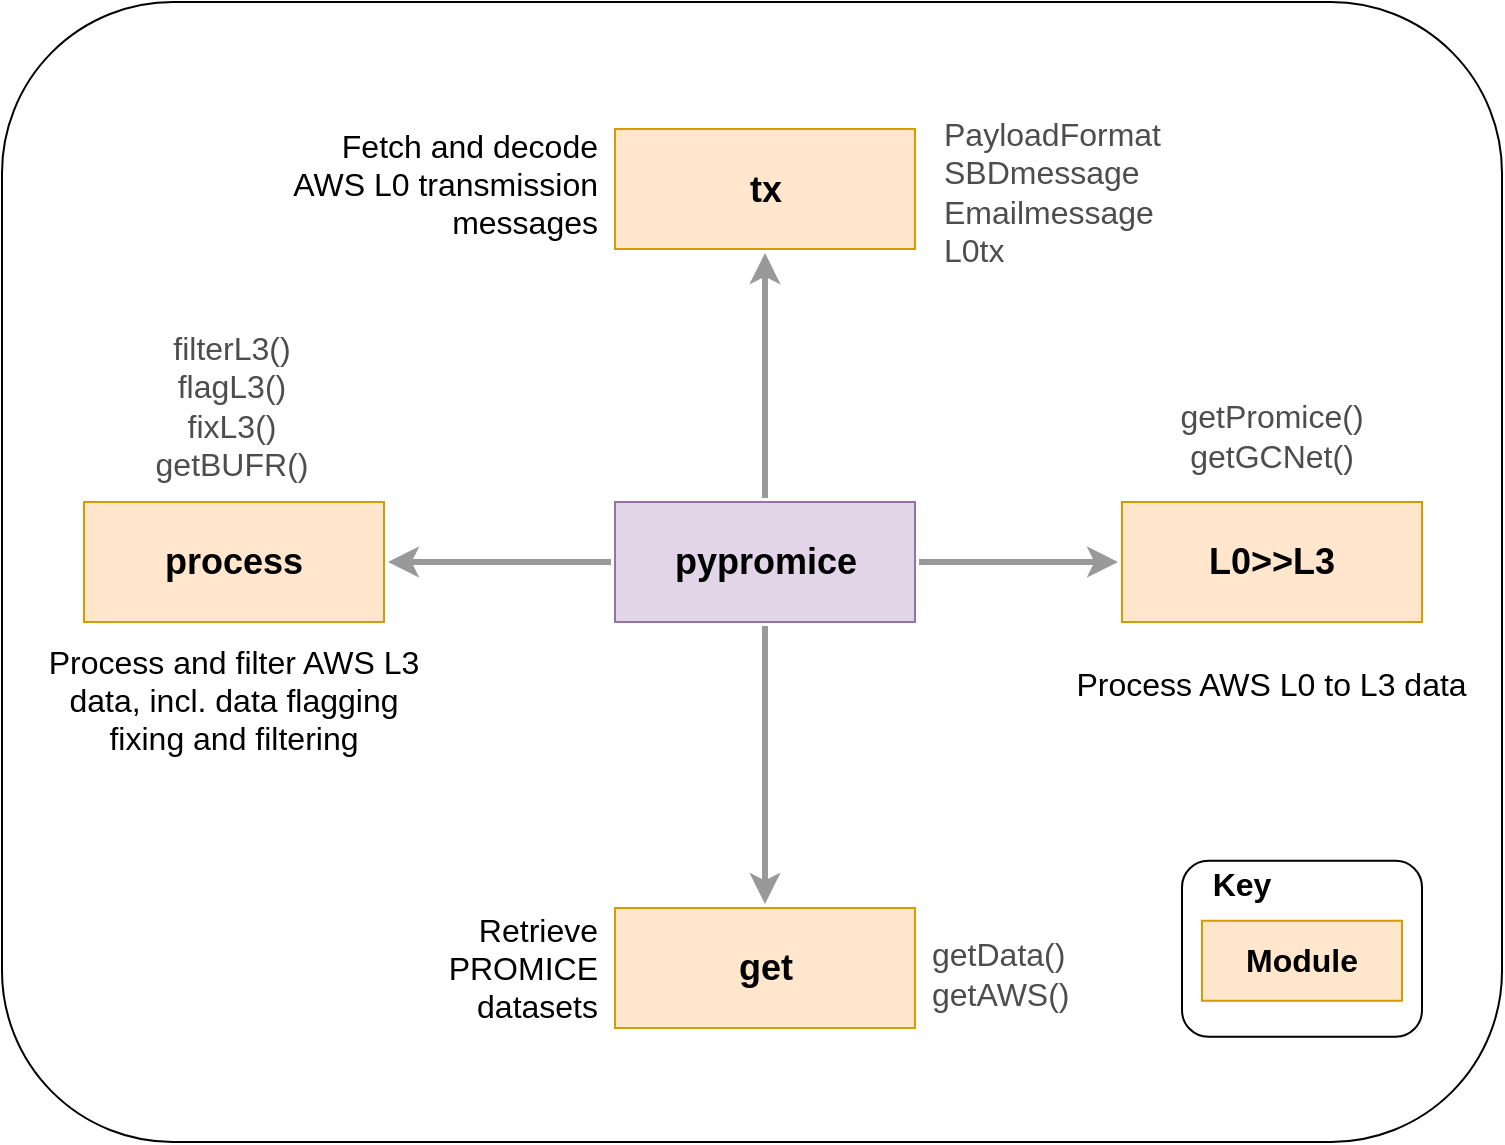 <mxfile version="16.6.4" type="device"><diagram id="6a731a19-8d31-9384-78a2-239565b7b9f0" name="Page-1"><mxGraphModel dx="1570" dy="780" grid="1" gridSize="10" guides="1" tooltips="1" connect="1" arrows="1" fold="1" page="1" pageScale="1" pageWidth="1169" pageHeight="827" background="#ffffff" math="0" shadow="0"><root><mxCell id="0"/><mxCell id="1" parent="0"/><mxCell id="YKGpQfaf_wvbv9XPEBT4-1800" value="" style="rounded=1;whiteSpace=wrap;html=1;fontSize=16;fontColor=#000000;align=left;fillColor=#FFFFFF;" parent="1" vertex="1"><mxGeometry x="200" y="240" width="750" height="570" as="geometry"/></mxCell><mxCell id="YKGpQfaf_wvbv9XPEBT4-1799" value="" style="edgeStyle=none;rounded=0;jumpStyle=none;html=1;shadow=0;labelBackgroundColor=none;startArrow=none;startFill=0;jettySize=auto;orthogonalLoop=1;strokeWidth=3;fontFamily=Helvetica;fontSize=18;fontColor=#FFFFFF;spacing=5;fontStyle=1;fillColor=#b0e3e6;exitX=0.5;exitY=0;exitDx=0;exitDy=0;strokeColor=#999999;entryX=0.5;entryY=1;entryDx=0;entryDy=0;" parent="1" source="Lc39vb9jAepaxEc-MxQI-1779" target="vVaazJEeeWBOwVLRmzCS-1776" edge="1"><mxGeometry relative="1" as="geometry"><mxPoint x="672" y="408.5" as="sourcePoint"/><mxPoint x="1128" y="408.5" as="targetPoint"/></mxGeometry></mxCell><mxCell id="1774" value="L0&amp;gt;&amp;gt;L3" style="rounded=0;whiteSpace=wrap;html=1;shadow=0;labelBackgroundColor=none;strokeColor=#d79b00;strokeWidth=1;fontFamily=Helvetica;fontSize=18;align=center;spacing=5;fontStyle=1;arcSize=7;perimeterSpacing=2;fillColor=#ffe6cc;" parent="1" vertex="1"><mxGeometry x="760" y="490" width="150" height="60" as="geometry"/></mxCell><mxCell id="Lc39vb9jAepaxEc-MxQI-1779" value="pypromice" style="rounded=0;whiteSpace=wrap;html=1;shadow=0;labelBackgroundColor=none;strokeColor=#9673a6;strokeWidth=1;fontFamily=Helvetica;fontSize=18;align=center;spacing=5;fontStyle=1;arcSize=7;perimeterSpacing=2;fillColor=#e1d5e7;" parent="1" vertex="1"><mxGeometry x="506.5" y="490.0" width="150" height="60" as="geometry"/></mxCell><mxCell id="vVaazJEeeWBOwVLRmzCS-1776" value="tx" style="rounded=0;whiteSpace=wrap;html=1;shadow=0;labelBackgroundColor=none;strokeColor=#d79b00;strokeWidth=1;fontFamily=Helvetica;fontSize=18;align=center;spacing=5;fontStyle=1;arcSize=7;perimeterSpacing=2;fillColor=#ffe6cc;" vertex="1" parent="1"><mxGeometry x="506.5" y="303.5" width="150" height="60" as="geometry"/></mxCell><mxCell id="vVaazJEeeWBOwVLRmzCS-1786" value="filterL3()&lt;br&gt;flagL3()&lt;br&gt;fixL3()&lt;br&gt;getBUFR()" style="text;html=1;strokeColor=none;fillColor=none;align=center;verticalAlign=middle;whiteSpace=wrap;rounded=0;fontSize=16;fontColor=#4D4D4D;" vertex="1" parent="1"><mxGeometry x="240" y="397" width="150" height="90" as="geometry"/></mxCell><mxCell id="vVaazJEeeWBOwVLRmzCS-1788" value="PayloadFormat&lt;br&gt;SBDmessage&lt;br&gt;Emailmessage&lt;br&gt;L0tx" style="text;html=1;strokeColor=none;fillColor=none;align=left;verticalAlign=middle;whiteSpace=wrap;rounded=0;fontSize=16;fontColor=#4D4D4D;" vertex="1" parent="1"><mxGeometry x="669" y="271.25" width="180" height="126.5" as="geometry"/></mxCell><mxCell id="vVaazJEeeWBOwVLRmzCS-1807" value="get" style="rounded=0;whiteSpace=wrap;html=1;shadow=0;labelBackgroundColor=none;strokeColor=#d79b00;strokeWidth=1;fontFamily=Helvetica;fontSize=18;align=center;spacing=5;fontStyle=1;arcSize=7;perimeterSpacing=2;fillColor=#ffe6cc;" vertex="1" parent="1"><mxGeometry x="506.5" y="693" width="150" height="60" as="geometry"/></mxCell><mxCell id="vVaazJEeeWBOwVLRmzCS-1808" value="" style="edgeStyle=none;rounded=0;jumpStyle=none;html=1;shadow=0;labelBackgroundColor=none;startArrow=none;startFill=0;jettySize=auto;orthogonalLoop=1;strokeWidth=3;fontFamily=Helvetica;fontSize=18;fontColor=#FFFFFF;spacing=5;fontStyle=1;fillColor=#b0e3e6;exitX=1;exitY=0.5;exitDx=0;exitDy=0;strokeColor=#999999;entryX=0;entryY=0.5;entryDx=0;entryDy=0;" edge="1" parent="1" source="Lc39vb9jAepaxEc-MxQI-1779" target="1774"><mxGeometry relative="1" as="geometry"><mxPoint x="591.5" y="498" as="sourcePoint"/><mxPoint x="866" y="320" as="targetPoint"/></mxGeometry></mxCell><mxCell id="vVaazJEeeWBOwVLRmzCS-1809" value="" style="edgeStyle=none;rounded=0;jumpStyle=none;html=1;shadow=0;labelBackgroundColor=none;startArrow=none;startFill=0;jettySize=auto;orthogonalLoop=1;strokeWidth=3;fontFamily=Helvetica;fontSize=18;fontColor=#FFFFFF;spacing=5;fontStyle=1;fillColor=#b0e3e6;exitX=0.5;exitY=1;exitDx=0;exitDy=0;strokeColor=#999999;entryX=0.5;entryY=0;entryDx=0;entryDy=0;" edge="1" parent="1" source="Lc39vb9jAepaxEc-MxQI-1779" target="vVaazJEeeWBOwVLRmzCS-1807"><mxGeometry relative="1" as="geometry"><mxPoint x="591.5" y="498" as="sourcePoint"/><mxPoint x="866" y="320" as="targetPoint"/></mxGeometry></mxCell><mxCell id="vVaazJEeeWBOwVLRmzCS-1811" value="process" style="rounded=0;whiteSpace=wrap;html=1;shadow=0;labelBackgroundColor=none;strokeColor=#d79b00;strokeWidth=1;fontFamily=Helvetica;fontSize=18;align=center;spacing=5;fontStyle=1;arcSize=7;perimeterSpacing=2;fillColor=#ffe6cc;" vertex="1" parent="1"><mxGeometry x="241" y="490.0" width="150" height="60" as="geometry"/></mxCell><mxCell id="vVaazJEeeWBOwVLRmzCS-1812" value="" style="edgeStyle=none;rounded=0;jumpStyle=none;html=1;shadow=0;labelBackgroundColor=none;startArrow=none;startFill=0;jettySize=auto;orthogonalLoop=1;strokeWidth=3;fontFamily=Helvetica;fontSize=18;fontColor=#FFFFFF;spacing=5;fontStyle=1;fillColor=#b0e3e6;exitX=0;exitY=0.5;exitDx=0;exitDy=0;strokeColor=#999999;entryX=1;entryY=0.5;entryDx=0;entryDy=0;" edge="1" parent="1" source="Lc39vb9jAepaxEc-MxQI-1779" target="vVaazJEeeWBOwVLRmzCS-1811"><mxGeometry relative="1" as="geometry"><mxPoint x="591.5" y="498" as="sourcePoint"/><mxPoint x="591.5" y="375.5" as="targetPoint"/></mxGeometry></mxCell><mxCell id="vVaazJEeeWBOwVLRmzCS-1813" value="" style="group" vertex="1" connectable="0" parent="1"><mxGeometry x="790" y="669.38" width="120" height="107.25" as="geometry"/></mxCell><mxCell id="vVaazJEeeWBOwVLRmzCS-1818" value="" style="group" vertex="1" connectable="0" parent="vVaazJEeeWBOwVLRmzCS-1813"><mxGeometry width="120" height="107.25" as="geometry"/></mxCell><mxCell id="e6tQOJ4TIkVpWO-lP8af-1789" value="" style="rounded=1;whiteSpace=wrap;html=1;fontSize=16;fontColor=#000000;align=left;fillColor=none;" parent="vVaazJEeeWBOwVLRmzCS-1818" vertex="1"><mxGeometry width="120" height="88" as="geometry"/></mxCell><mxCell id="e6tQOJ4TIkVpWO-lP8af-1784" value="Module" style="rounded=0;whiteSpace=wrap;html=1;shadow=0;labelBackgroundColor=none;strokeColor=#d79b00;strokeWidth=1;fontFamily=Helvetica;fontSize=16;align=center;spacing=5;fontStyle=1;arcSize=7;perimeterSpacing=2;fillColor=#ffe6cc;" parent="vVaazJEeeWBOwVLRmzCS-1818" vertex="1"><mxGeometry x="10" y="30" width="100" height="40" as="geometry"/></mxCell><mxCell id="e6tQOJ4TIkVpWO-lP8af-1790" value="&lt;b style=&quot;font-size: 16px;&quot;&gt;&lt;font style=&quot;font-size: 16px;&quot;&gt;Key&lt;/font&gt;&lt;/b&gt;" style="text;html=1;strokeColor=none;fillColor=none;align=center;verticalAlign=middle;whiteSpace=wrap;rounded=0;fontSize=16;fontColor=#000000;" parent="vVaazJEeeWBOwVLRmzCS-1818" vertex="1"><mxGeometry x="10" y="2" width="40" height="20" as="geometry"/></mxCell><mxCell id="vVaazJEeeWBOwVLRmzCS-1819" value="getData()&lt;br&gt;getAWS()" style="text;html=1;strokeColor=none;fillColor=none;align=left;verticalAlign=middle;whiteSpace=wrap;rounded=0;fontSize=16;fontColor=#4D4D4D;" vertex="1" parent="vVaazJEeeWBOwVLRmzCS-1818"><mxGeometry x="-127" y="18" width="180" height="77.25" as="geometry"/></mxCell><mxCell id="vVaazJEeeWBOwVLRmzCS-1814" value="Retrieve PROMICE datasets" style="text;html=1;strokeColor=none;fillColor=none;align=right;verticalAlign=middle;whiteSpace=wrap;rounded=0;fontSize=16;fontColor=#000000;" vertex="1" parent="1"><mxGeometry x="370" y="678" width="130" height="90" as="geometry"/></mxCell><mxCell id="vVaazJEeeWBOwVLRmzCS-1815" value="Fetch and decode AWS L0 transmission messages" style="text;html=1;strokeColor=none;fillColor=none;align=right;verticalAlign=middle;whiteSpace=wrap;rounded=0;fontSize=16;fontColor=#000000;" vertex="1" parent="1"><mxGeometry x="339" y="285.5" width="161" height="90" as="geometry"/></mxCell><mxCell id="vVaazJEeeWBOwVLRmzCS-1816" value="Process AWS L0 to L3 data&amp;nbsp;" style="text;html=1;strokeColor=none;fillColor=none;align=center;verticalAlign=middle;whiteSpace=wrap;rounded=0;fontSize=16;fontColor=#000000;" vertex="1" parent="1"><mxGeometry x="736" y="536" width="202" height="90" as="geometry"/></mxCell><mxCell id="vVaazJEeeWBOwVLRmzCS-1817" value="Process and filter AWS L3 data, incl. data flagging fixing and filtering" style="text;html=1;strokeColor=none;fillColor=none;align=center;verticalAlign=middle;whiteSpace=wrap;rounded=0;fontSize=16;fontColor=#000000;" vertex="1" parent="1"><mxGeometry x="215" y="544" width="202" height="90" as="geometry"/></mxCell><mxCell id="vVaazJEeeWBOwVLRmzCS-1820" value="getPromice()&lt;br&gt;getGCNet()" style="text;html=1;strokeColor=none;fillColor=none;align=center;verticalAlign=middle;whiteSpace=wrap;rounded=0;fontSize=16;fontColor=#4D4D4D;" vertex="1" parent="1"><mxGeometry x="760" y="412" width="150" height="90" as="geometry"/></mxCell></root></mxGraphModel></diagram></mxfile>